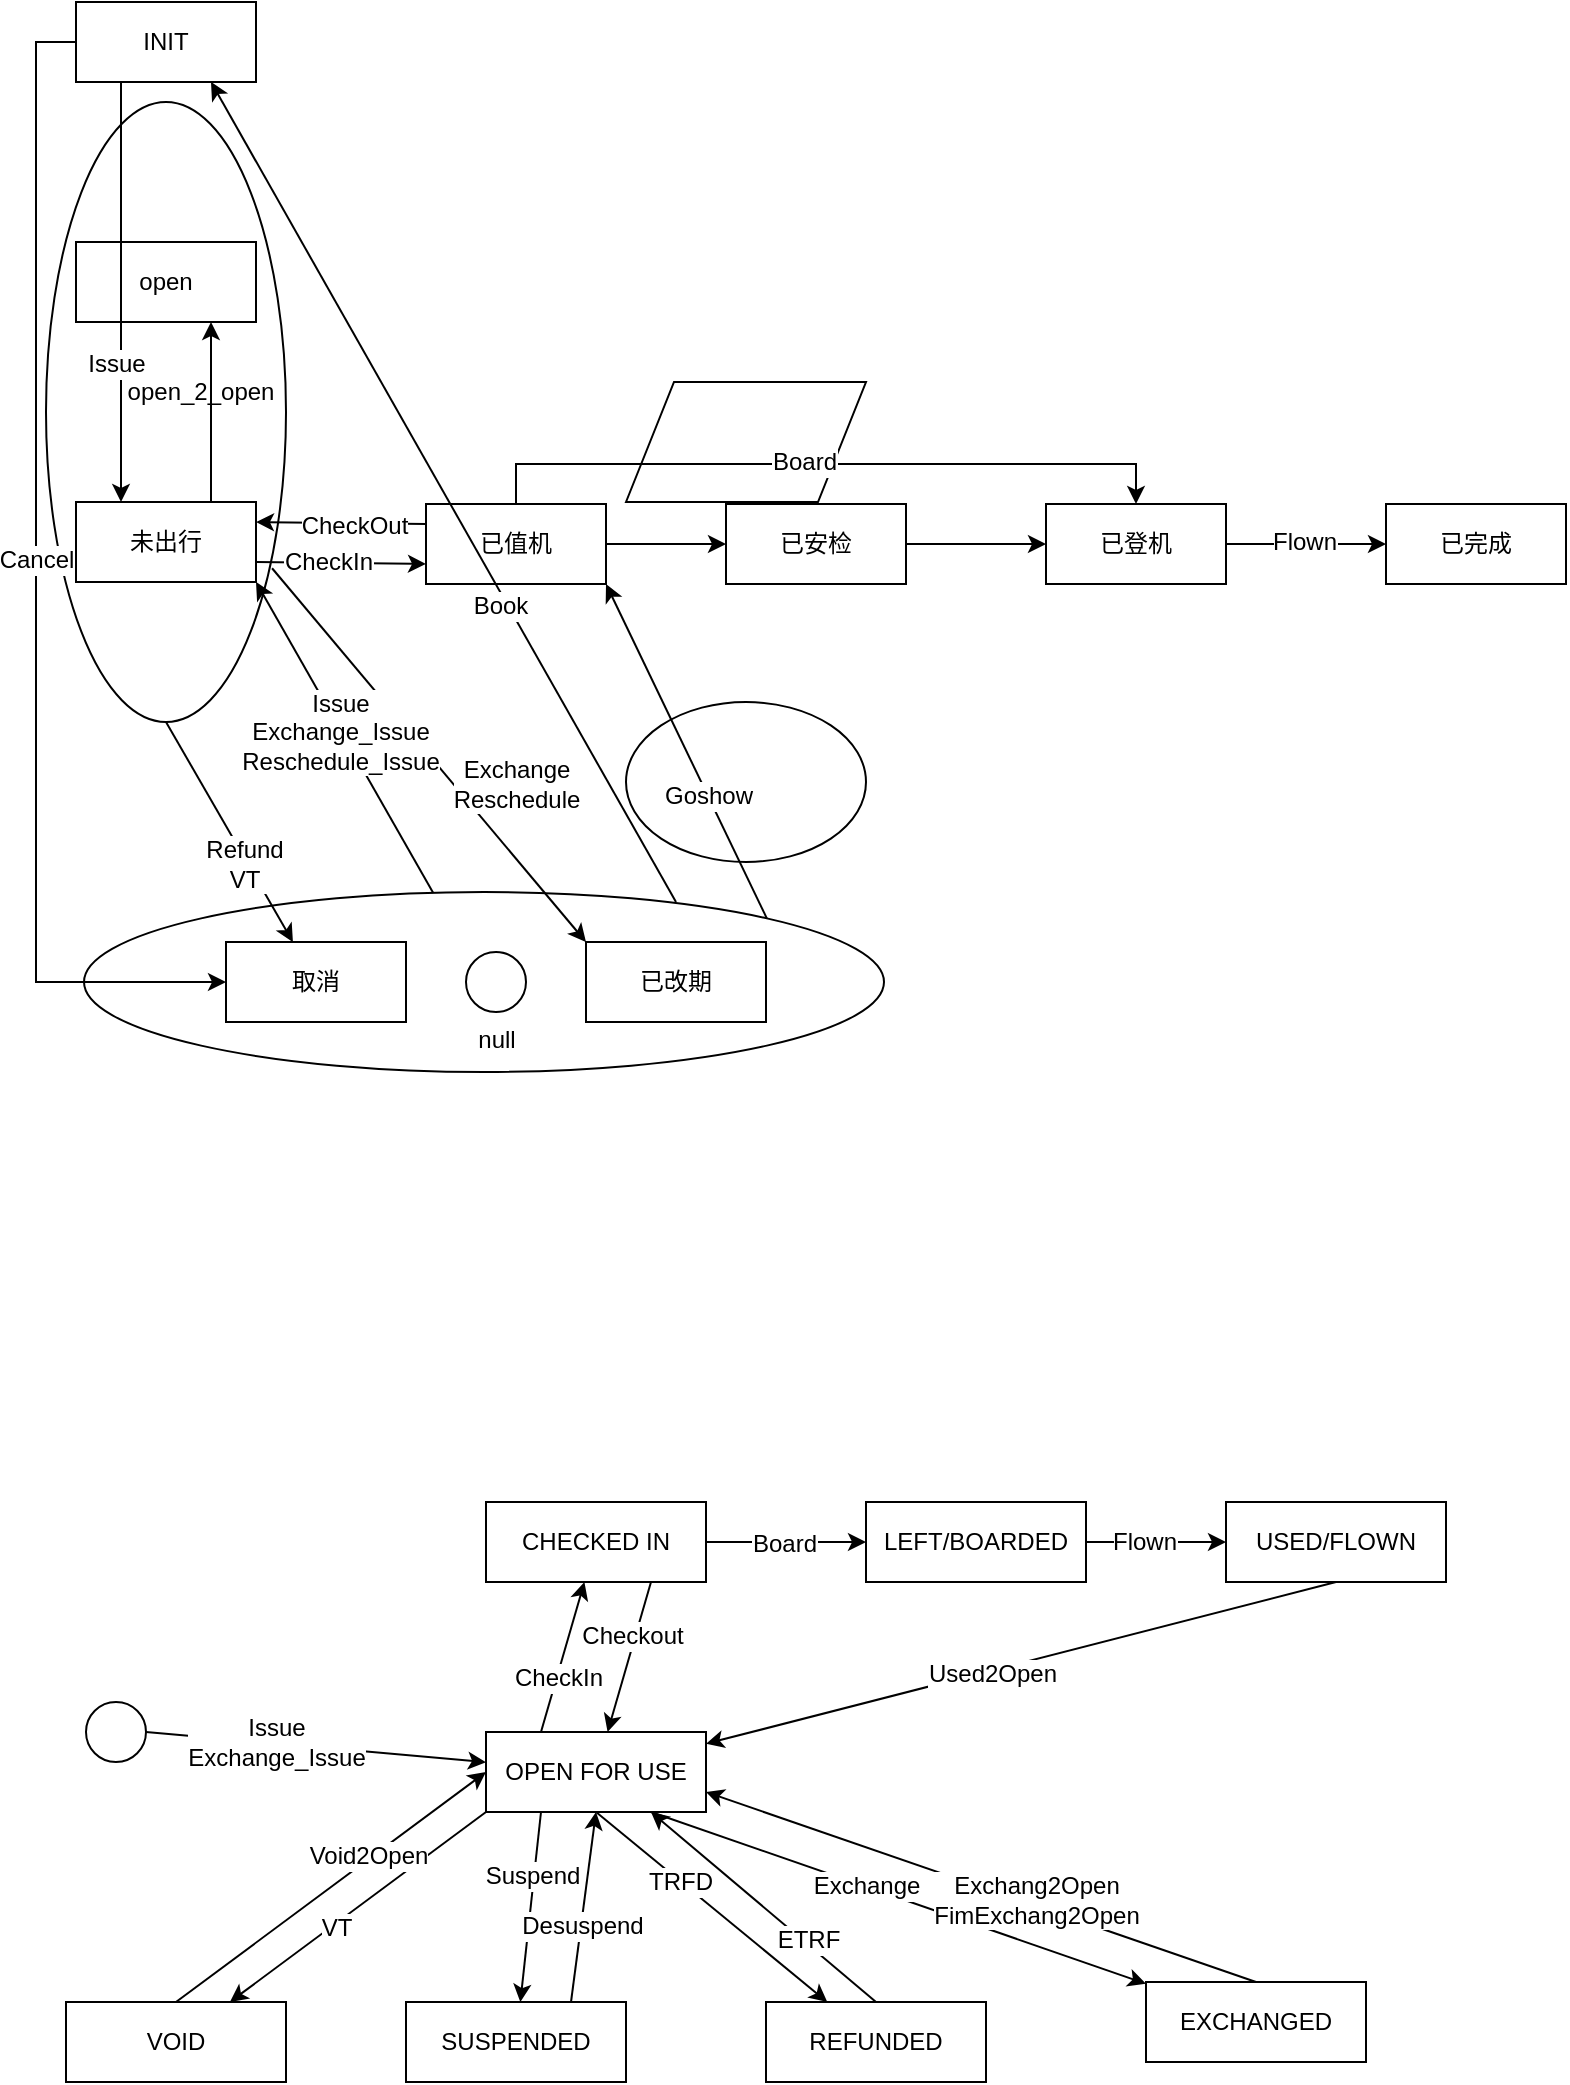 <mxfile version="12.9.12" type="github">
  <diagram id="PpszG00AYcBwAS-TWwrU" name="第 1 页">
    <mxGraphModel dx="866" dy="490" grid="1" gridSize="10" guides="1" tooltips="1" connect="1" arrows="1" fold="1" page="1" pageScale="1" pageWidth="827" pageHeight="1169" math="0" shadow="0">
      <root>
        <mxCell id="0" />
        <mxCell id="1" parent="0" />
        <mxCell id="aje6c--E1sh8Vu_5zINw-1" value="" style="ellipse;whiteSpace=wrap;html=1;" parent="1" vertex="1">
          <mxGeometry x="350" y="370" width="120" height="80" as="geometry" />
        </mxCell>
        <mxCell id="aje6c--E1sh8Vu_5zINw-2" value="" style="shape=parallelogram;perimeter=parallelogramPerimeter;whiteSpace=wrap;html=1;" parent="1" vertex="1">
          <mxGeometry x="350" y="210" width="120" height="60" as="geometry" />
        </mxCell>
        <mxCell id="kT07C-QWwssLQDsZ9dNo-1" value="" style="ellipse;whiteSpace=wrap;html=1;" vertex="1" parent="1">
          <mxGeometry x="60" y="70" width="120" height="310" as="geometry" />
        </mxCell>
        <mxCell id="kT07C-QWwssLQDsZ9dNo-2" style="edgeStyle=none;rounded=0;orthogonalLoop=1;jettySize=auto;html=1;exitX=1;exitY=0;exitDx=0;exitDy=0;entryX=1;entryY=1;entryDx=0;entryDy=0;" edge="1" parent="1" source="kT07C-QWwssLQDsZ9dNo-4" target="kT07C-QWwssLQDsZ9dNo-17">
          <mxGeometry relative="1" as="geometry" />
        </mxCell>
        <mxCell id="kT07C-QWwssLQDsZ9dNo-3" value="Goshow" style="text;html=1;align=center;verticalAlign=middle;resizable=0;points=[];labelBackgroundColor=#ffffff;" vertex="1" connectable="0" parent="kT07C-QWwssLQDsZ9dNo-2">
          <mxGeometry x="-0.265" relative="1" as="geometry">
            <mxPoint as="offset" />
          </mxGeometry>
        </mxCell>
        <mxCell id="kT07C-QWwssLQDsZ9dNo-4" value="" style="ellipse;whiteSpace=wrap;html=1;" vertex="1" parent="1">
          <mxGeometry x="79" y="465" width="400" height="90" as="geometry" />
        </mxCell>
        <mxCell id="kT07C-QWwssLQDsZ9dNo-5" style="edgeStyle=none;rounded=0;orthogonalLoop=1;jettySize=auto;html=1;exitX=0.5;exitY=1;exitDx=0;exitDy=0;" edge="1" parent="1" source="kT07C-QWwssLQDsZ9dNo-1" target="kT07C-QWwssLQDsZ9dNo-26">
          <mxGeometry relative="1" as="geometry" />
        </mxCell>
        <mxCell id="kT07C-QWwssLQDsZ9dNo-6" value="Refund&lt;br&gt;VT" style="text;html=1;align=center;verticalAlign=middle;resizable=0;points=[];labelBackgroundColor=#ffffff;" vertex="1" connectable="0" parent="kT07C-QWwssLQDsZ9dNo-5">
          <mxGeometry x="0.297" relative="1" as="geometry">
            <mxPoint x="-2" y="-1" as="offset" />
          </mxGeometry>
        </mxCell>
        <mxCell id="kT07C-QWwssLQDsZ9dNo-7" style="edgeStyle=none;rounded=0;orthogonalLoop=1;jettySize=auto;html=1;entryX=0;entryY=0.75;entryDx=0;entryDy=0;exitX=1;exitY=0.75;exitDx=0;exitDy=0;" edge="1" parent="1" source="kT07C-QWwssLQDsZ9dNo-11" target="kT07C-QWwssLQDsZ9dNo-17">
          <mxGeometry relative="1" as="geometry">
            <mxPoint x="170" y="301" as="sourcePoint" />
          </mxGeometry>
        </mxCell>
        <mxCell id="kT07C-QWwssLQDsZ9dNo-8" value="CheckIn" style="text;html=1;align=center;verticalAlign=middle;resizable=0;points=[];labelBackgroundColor=#ffffff;" vertex="1" connectable="0" parent="kT07C-QWwssLQDsZ9dNo-7">
          <mxGeometry x="-0.486" y="1" relative="1" as="geometry">
            <mxPoint x="14" as="offset" />
          </mxGeometry>
        </mxCell>
        <mxCell id="kT07C-QWwssLQDsZ9dNo-9" style="edgeStyle=none;rounded=0;orthogonalLoop=1;jettySize=auto;html=1;exitX=0.942;exitY=0.752;exitDx=0;exitDy=0;entryX=0;entryY=0;entryDx=0;entryDy=0;exitPerimeter=0;" edge="1" parent="1" source="kT07C-QWwssLQDsZ9dNo-1" target="kT07C-QWwssLQDsZ9dNo-66">
          <mxGeometry relative="1" as="geometry" />
        </mxCell>
        <mxCell id="kT07C-QWwssLQDsZ9dNo-10" value="Exchange&lt;br&gt;Reschedule" style="text;html=1;align=center;verticalAlign=middle;resizable=0;points=[];labelBackgroundColor=#ffffff;" vertex="1" connectable="0" parent="kT07C-QWwssLQDsZ9dNo-9">
          <mxGeometry x="-0.229" relative="1" as="geometry">
            <mxPoint x="61.04" y="35.98" as="offset" />
          </mxGeometry>
        </mxCell>
        <mxCell id="kT07C-QWwssLQDsZ9dNo-11" value="未出行" style="rounded=0;whiteSpace=wrap;html=1;fillColor=none;" vertex="1" parent="1">
          <mxGeometry x="75" y="270" width="90" height="40" as="geometry" />
        </mxCell>
        <mxCell id="kT07C-QWwssLQDsZ9dNo-12" value="" style="edgeStyle=orthogonalEdgeStyle;rounded=0;orthogonalLoop=1;jettySize=auto;html=1;" edge="1" parent="1" source="kT07C-QWwssLQDsZ9dNo-17" target="kT07C-QWwssLQDsZ9dNo-19">
          <mxGeometry relative="1" as="geometry" />
        </mxCell>
        <mxCell id="kT07C-QWwssLQDsZ9dNo-13" style="edgeStyle=orthogonalEdgeStyle;rounded=0;orthogonalLoop=1;jettySize=auto;html=1;exitX=0.5;exitY=0;exitDx=0;exitDy=0;entryX=0.5;entryY=0;entryDx=0;entryDy=0;" edge="1" parent="1" source="kT07C-QWwssLQDsZ9dNo-17" target="kT07C-QWwssLQDsZ9dNo-22">
          <mxGeometry relative="1" as="geometry" />
        </mxCell>
        <mxCell id="kT07C-QWwssLQDsZ9dNo-14" value="Board" style="text;html=1;align=center;verticalAlign=middle;resizable=0;points=[];labelBackgroundColor=#ffffff;" vertex="1" connectable="0" parent="kT07C-QWwssLQDsZ9dNo-13">
          <mxGeometry x="-0.206" relative="1" as="geometry">
            <mxPoint x="25" y="-1" as="offset" />
          </mxGeometry>
        </mxCell>
        <mxCell id="kT07C-QWwssLQDsZ9dNo-15" style="edgeStyle=none;rounded=0;orthogonalLoop=1;jettySize=auto;html=1;exitX=0;exitY=0.25;exitDx=0;exitDy=0;entryX=1;entryY=0.25;entryDx=0;entryDy=0;" edge="1" parent="1" source="kT07C-QWwssLQDsZ9dNo-17" target="kT07C-QWwssLQDsZ9dNo-11">
          <mxGeometry relative="1" as="geometry" />
        </mxCell>
        <mxCell id="kT07C-QWwssLQDsZ9dNo-16" value="CheckOut" style="text;html=1;align=center;verticalAlign=middle;resizable=0;points=[];labelBackgroundColor=#ffffff;" vertex="1" connectable="0" parent="kT07C-QWwssLQDsZ9dNo-15">
          <mxGeometry x="-0.4" y="3" relative="1" as="geometry">
            <mxPoint x="-11" y="-2" as="offset" />
          </mxGeometry>
        </mxCell>
        <mxCell id="kT07C-QWwssLQDsZ9dNo-17" value="已值机" style="rounded=0;whiteSpace=wrap;html=1;fillColor=none;" vertex="1" parent="1">
          <mxGeometry x="250" y="271" width="90" height="40" as="geometry" />
        </mxCell>
        <mxCell id="kT07C-QWwssLQDsZ9dNo-18" value="" style="edgeStyle=orthogonalEdgeStyle;rounded=0;orthogonalLoop=1;jettySize=auto;html=1;" edge="1" parent="1" source="kT07C-QWwssLQDsZ9dNo-19" target="kT07C-QWwssLQDsZ9dNo-22">
          <mxGeometry relative="1" as="geometry" />
        </mxCell>
        <mxCell id="kT07C-QWwssLQDsZ9dNo-19" value="已安检" style="rounded=0;whiteSpace=wrap;html=1;fillColor=none;" vertex="1" parent="1">
          <mxGeometry x="400" y="271" width="90" height="40" as="geometry" />
        </mxCell>
        <mxCell id="kT07C-QWwssLQDsZ9dNo-20" value="" style="edgeStyle=orthogonalEdgeStyle;rounded=0;orthogonalLoop=1;jettySize=auto;html=1;" edge="1" parent="1" source="kT07C-QWwssLQDsZ9dNo-22" target="kT07C-QWwssLQDsZ9dNo-23">
          <mxGeometry relative="1" as="geometry" />
        </mxCell>
        <mxCell id="kT07C-QWwssLQDsZ9dNo-21" value="Flown" style="text;html=1;align=center;verticalAlign=middle;resizable=0;points=[];labelBackgroundColor=#ffffff;" vertex="1" connectable="0" parent="kT07C-QWwssLQDsZ9dNo-20">
          <mxGeometry x="-0.456" y="1" relative="1" as="geometry">
            <mxPoint x="17" as="offset" />
          </mxGeometry>
        </mxCell>
        <mxCell id="kT07C-QWwssLQDsZ9dNo-22" value="已登机" style="rounded=0;whiteSpace=wrap;html=1;fillColor=none;" vertex="1" parent="1">
          <mxGeometry x="560" y="271" width="90" height="40" as="geometry" />
        </mxCell>
        <mxCell id="kT07C-QWwssLQDsZ9dNo-23" value="已完成" style="rounded=0;whiteSpace=wrap;html=1;fillColor=none;" vertex="1" parent="1">
          <mxGeometry x="730" y="271" width="90" height="40" as="geometry" />
        </mxCell>
        <mxCell id="kT07C-QWwssLQDsZ9dNo-24" style="edgeStyle=none;rounded=0;orthogonalLoop=1;jettySize=auto;html=1;entryX=0.75;entryY=1;entryDx=0;entryDy=0;" edge="1" parent="1" target="kT07C-QWwssLQDsZ9dNo-71">
          <mxGeometry relative="1" as="geometry">
            <mxPoint x="375" y="470" as="sourcePoint" />
          </mxGeometry>
        </mxCell>
        <mxCell id="kT07C-QWwssLQDsZ9dNo-25" value="Book" style="text;html=1;align=center;verticalAlign=middle;resizable=0;points=[];labelBackgroundColor=#ffffff;" vertex="1" connectable="0" parent="kT07C-QWwssLQDsZ9dNo-24">
          <mxGeometry x="-0.341" y="1" relative="1" as="geometry">
            <mxPoint x="-10.91" y="-13.44" as="offset" />
          </mxGeometry>
        </mxCell>
        <mxCell id="kT07C-QWwssLQDsZ9dNo-26" value="取消" style="rounded=0;whiteSpace=wrap;html=1;fillColor=none;" vertex="1" parent="1">
          <mxGeometry x="150" y="490" width="90" height="40" as="geometry" />
        </mxCell>
        <mxCell id="kT07C-QWwssLQDsZ9dNo-27" style="edgeStyle=none;rounded=0;orthogonalLoop=1;jettySize=auto;html=1;exitX=0.25;exitY=0;exitDx=0;exitDy=0;" edge="1" parent="1" source="kT07C-QWwssLQDsZ9dNo-37" target="kT07C-QWwssLQDsZ9dNo-42">
          <mxGeometry relative="1" as="geometry" />
        </mxCell>
        <mxCell id="kT07C-QWwssLQDsZ9dNo-28" value="CheckIn" style="text;html=1;align=center;verticalAlign=middle;resizable=0;points=[];labelBackgroundColor=#ffffff;" vertex="1" connectable="0" parent="kT07C-QWwssLQDsZ9dNo-27">
          <mxGeometry x="-0.282" relative="1" as="geometry">
            <mxPoint as="offset" />
          </mxGeometry>
        </mxCell>
        <mxCell id="kT07C-QWwssLQDsZ9dNo-29" style="edgeStyle=none;rounded=0;orthogonalLoop=1;jettySize=auto;html=1;exitX=0;exitY=1;exitDx=0;exitDy=0;" edge="1" parent="1" source="kT07C-QWwssLQDsZ9dNo-37" target="kT07C-QWwssLQDsZ9dNo-51">
          <mxGeometry relative="1" as="geometry" />
        </mxCell>
        <mxCell id="kT07C-QWwssLQDsZ9dNo-30" value="VT" style="text;html=1;align=center;verticalAlign=middle;resizable=0;points=[];labelBackgroundColor=#ffffff;" vertex="1" connectable="0" parent="kT07C-QWwssLQDsZ9dNo-29">
          <mxGeometry x="0.189" y="2" relative="1" as="geometry">
            <mxPoint as="offset" />
          </mxGeometry>
        </mxCell>
        <mxCell id="kT07C-QWwssLQDsZ9dNo-31" style="edgeStyle=none;rounded=0;orthogonalLoop=1;jettySize=auto;html=1;exitX=0.75;exitY=1;exitDx=0;exitDy=0;" edge="1" parent="1" source="kT07C-QWwssLQDsZ9dNo-37" target="kT07C-QWwssLQDsZ9dNo-60">
          <mxGeometry relative="1" as="geometry" />
        </mxCell>
        <mxCell id="kT07C-QWwssLQDsZ9dNo-32" value="Exchange" style="text;html=1;align=center;verticalAlign=middle;resizable=0;points=[];labelBackgroundColor=#ffffff;" vertex="1" connectable="0" parent="kT07C-QWwssLQDsZ9dNo-31">
          <mxGeometry x="-0.132" relative="1" as="geometry">
            <mxPoint as="offset" />
          </mxGeometry>
        </mxCell>
        <mxCell id="kT07C-QWwssLQDsZ9dNo-33" style="edgeStyle=none;rounded=0;orthogonalLoop=1;jettySize=auto;html=1;exitX=0.25;exitY=1;exitDx=0;exitDy=0;" edge="1" parent="1" source="kT07C-QWwssLQDsZ9dNo-37" target="kT07C-QWwssLQDsZ9dNo-54">
          <mxGeometry relative="1" as="geometry" />
        </mxCell>
        <mxCell id="kT07C-QWwssLQDsZ9dNo-34" value="Suspend" style="text;html=1;align=center;verticalAlign=middle;resizable=0;points=[];labelBackgroundColor=#ffffff;" vertex="1" connectable="0" parent="kT07C-QWwssLQDsZ9dNo-33">
          <mxGeometry x="-0.324" y="-1" relative="1" as="geometry">
            <mxPoint as="offset" />
          </mxGeometry>
        </mxCell>
        <mxCell id="kT07C-QWwssLQDsZ9dNo-35" style="edgeStyle=none;rounded=0;orthogonalLoop=1;jettySize=auto;html=1;exitX=0.5;exitY=1;exitDx=0;exitDy=0;" edge="1" parent="1" source="kT07C-QWwssLQDsZ9dNo-37" target="kT07C-QWwssLQDsZ9dNo-57">
          <mxGeometry relative="1" as="geometry" />
        </mxCell>
        <mxCell id="kT07C-QWwssLQDsZ9dNo-36" value="TRFD" style="text;html=1;align=center;verticalAlign=middle;resizable=0;points=[];labelBackgroundColor=#ffffff;" vertex="1" connectable="0" parent="kT07C-QWwssLQDsZ9dNo-35">
          <mxGeometry x="-0.269" relative="1" as="geometry">
            <mxPoint as="offset" />
          </mxGeometry>
        </mxCell>
        <mxCell id="kT07C-QWwssLQDsZ9dNo-37" value="OPEN FOR USE" style="rounded=0;whiteSpace=wrap;html=1;fillColor=none;" vertex="1" parent="1">
          <mxGeometry x="280" y="885" width="110" height="40" as="geometry" />
        </mxCell>
        <mxCell id="kT07C-QWwssLQDsZ9dNo-38" style="edgeStyle=none;rounded=0;orthogonalLoop=1;jettySize=auto;html=1;exitX=1;exitY=0.5;exitDx=0;exitDy=0;" edge="1" parent="1" source="kT07C-QWwssLQDsZ9dNo-42" target="kT07C-QWwssLQDsZ9dNo-45">
          <mxGeometry relative="1" as="geometry" />
        </mxCell>
        <mxCell id="kT07C-QWwssLQDsZ9dNo-39" value="Board" style="text;html=1;align=center;verticalAlign=middle;resizable=0;points=[];labelBackgroundColor=#ffffff;" vertex="1" connectable="0" parent="kT07C-QWwssLQDsZ9dNo-38">
          <mxGeometry x="-0.4" y="-2" relative="1" as="geometry">
            <mxPoint x="15" y="-1" as="offset" />
          </mxGeometry>
        </mxCell>
        <mxCell id="kT07C-QWwssLQDsZ9dNo-40" style="edgeStyle=none;rounded=0;orthogonalLoop=1;jettySize=auto;html=1;exitX=0.75;exitY=1;exitDx=0;exitDy=0;" edge="1" parent="1" source="kT07C-QWwssLQDsZ9dNo-42" target="kT07C-QWwssLQDsZ9dNo-37">
          <mxGeometry relative="1" as="geometry" />
        </mxCell>
        <mxCell id="kT07C-QWwssLQDsZ9dNo-41" value="Checkout" style="text;html=1;align=center;verticalAlign=middle;resizable=0;points=[];labelBackgroundColor=#ffffff;" vertex="1" connectable="0" parent="kT07C-QWwssLQDsZ9dNo-40">
          <mxGeometry x="-0.268" y="-2" relative="1" as="geometry">
            <mxPoint as="offset" />
          </mxGeometry>
        </mxCell>
        <mxCell id="kT07C-QWwssLQDsZ9dNo-42" value="CHECKED IN" style="rounded=0;whiteSpace=wrap;html=1;fillColor=none;" vertex="1" parent="1">
          <mxGeometry x="280" y="770" width="110" height="40" as="geometry" />
        </mxCell>
        <mxCell id="kT07C-QWwssLQDsZ9dNo-43" style="edgeStyle=none;rounded=0;orthogonalLoop=1;jettySize=auto;html=1;exitX=1;exitY=0.5;exitDx=0;exitDy=0;" edge="1" parent="1" source="kT07C-QWwssLQDsZ9dNo-45" target="kT07C-QWwssLQDsZ9dNo-48">
          <mxGeometry relative="1" as="geometry" />
        </mxCell>
        <mxCell id="kT07C-QWwssLQDsZ9dNo-44" value="Flown" style="text;html=1;align=center;verticalAlign=middle;resizable=0;points=[];labelBackgroundColor=#ffffff;" vertex="1" connectable="0" parent="kT07C-QWwssLQDsZ9dNo-43">
          <mxGeometry x="-0.286" relative="1" as="geometry">
            <mxPoint x="4" as="offset" />
          </mxGeometry>
        </mxCell>
        <mxCell id="kT07C-QWwssLQDsZ9dNo-45" value="LEFT/BOARDED" style="rounded=0;whiteSpace=wrap;html=1;fillColor=none;" vertex="1" parent="1">
          <mxGeometry x="470" y="770" width="110" height="40" as="geometry" />
        </mxCell>
        <mxCell id="kT07C-QWwssLQDsZ9dNo-46" style="edgeStyle=none;rounded=0;orthogonalLoop=1;jettySize=auto;html=1;exitX=0.5;exitY=1;exitDx=0;exitDy=0;" edge="1" parent="1" source="kT07C-QWwssLQDsZ9dNo-48" target="kT07C-QWwssLQDsZ9dNo-37">
          <mxGeometry relative="1" as="geometry" />
        </mxCell>
        <mxCell id="kT07C-QWwssLQDsZ9dNo-47" value="Used2Open" style="text;html=1;align=center;verticalAlign=middle;resizable=0;points=[];labelBackgroundColor=#ffffff;" vertex="1" connectable="0" parent="kT07C-QWwssLQDsZ9dNo-46">
          <mxGeometry x="0.095" y="2" relative="1" as="geometry">
            <mxPoint as="offset" />
          </mxGeometry>
        </mxCell>
        <mxCell id="kT07C-QWwssLQDsZ9dNo-48" value="USED/FLOWN" style="rounded=0;whiteSpace=wrap;html=1;fillColor=none;" vertex="1" parent="1">
          <mxGeometry x="650" y="770" width="110" height="40" as="geometry" />
        </mxCell>
        <mxCell id="kT07C-QWwssLQDsZ9dNo-49" style="edgeStyle=none;rounded=0;orthogonalLoop=1;jettySize=auto;html=1;exitX=0.5;exitY=0;exitDx=0;exitDy=0;entryX=0;entryY=0.5;entryDx=0;entryDy=0;" edge="1" parent="1" source="kT07C-QWwssLQDsZ9dNo-51" target="kT07C-QWwssLQDsZ9dNo-37">
          <mxGeometry relative="1" as="geometry" />
        </mxCell>
        <mxCell id="kT07C-QWwssLQDsZ9dNo-50" value="Void2Open" style="text;html=1;align=center;verticalAlign=middle;resizable=0;points=[];labelBackgroundColor=#ffffff;" vertex="1" connectable="0" parent="kT07C-QWwssLQDsZ9dNo-49">
          <mxGeometry x="0.256" y="2" relative="1" as="geometry">
            <mxPoint as="offset" />
          </mxGeometry>
        </mxCell>
        <mxCell id="kT07C-QWwssLQDsZ9dNo-51" value="VOID" style="rounded=0;whiteSpace=wrap;html=1;fillColor=none;" vertex="1" parent="1">
          <mxGeometry x="70" y="1020" width="110" height="40" as="geometry" />
        </mxCell>
        <mxCell id="kT07C-QWwssLQDsZ9dNo-52" style="edgeStyle=none;rounded=0;orthogonalLoop=1;jettySize=auto;html=1;exitX=0.75;exitY=0;exitDx=0;exitDy=0;entryX=0.5;entryY=1;entryDx=0;entryDy=0;" edge="1" parent="1" source="kT07C-QWwssLQDsZ9dNo-54" target="kT07C-QWwssLQDsZ9dNo-37">
          <mxGeometry relative="1" as="geometry" />
        </mxCell>
        <mxCell id="kT07C-QWwssLQDsZ9dNo-53" value="Desuspend" style="text;html=1;align=center;verticalAlign=middle;resizable=0;points=[];labelBackgroundColor=#ffffff;" vertex="1" connectable="0" parent="kT07C-QWwssLQDsZ9dNo-52">
          <mxGeometry x="-0.201" relative="1" as="geometry">
            <mxPoint as="offset" />
          </mxGeometry>
        </mxCell>
        <mxCell id="kT07C-QWwssLQDsZ9dNo-54" value="SUSPENDED" style="rounded=0;whiteSpace=wrap;html=1;fillColor=none;" vertex="1" parent="1">
          <mxGeometry x="240" y="1020" width="110" height="40" as="geometry" />
        </mxCell>
        <mxCell id="kT07C-QWwssLQDsZ9dNo-55" style="edgeStyle=none;rounded=0;orthogonalLoop=1;jettySize=auto;html=1;exitX=0.5;exitY=0;exitDx=0;exitDy=0;entryX=0.75;entryY=1;entryDx=0;entryDy=0;" edge="1" parent="1" source="kT07C-QWwssLQDsZ9dNo-57" target="kT07C-QWwssLQDsZ9dNo-37">
          <mxGeometry relative="1" as="geometry" />
        </mxCell>
        <mxCell id="kT07C-QWwssLQDsZ9dNo-56" value="ETRF" style="text;html=1;align=center;verticalAlign=middle;resizable=0;points=[];labelBackgroundColor=#ffffff;" vertex="1" connectable="0" parent="kT07C-QWwssLQDsZ9dNo-55">
          <mxGeometry x="-0.376" y="-2" relative="1" as="geometry">
            <mxPoint as="offset" />
          </mxGeometry>
        </mxCell>
        <mxCell id="kT07C-QWwssLQDsZ9dNo-57" value="REFUNDED" style="rounded=0;whiteSpace=wrap;html=1;fillColor=none;" vertex="1" parent="1">
          <mxGeometry x="420" y="1020" width="110" height="40" as="geometry" />
        </mxCell>
        <mxCell id="kT07C-QWwssLQDsZ9dNo-58" style="edgeStyle=none;rounded=0;orthogonalLoop=1;jettySize=auto;html=1;exitX=0.5;exitY=0;exitDx=0;exitDy=0;entryX=1;entryY=0.75;entryDx=0;entryDy=0;" edge="1" parent="1" source="kT07C-QWwssLQDsZ9dNo-60" target="kT07C-QWwssLQDsZ9dNo-37">
          <mxGeometry relative="1" as="geometry" />
        </mxCell>
        <mxCell id="kT07C-QWwssLQDsZ9dNo-59" value="Exchang2Open&lt;br&gt;FimExchang2Open" style="text;html=1;align=center;verticalAlign=middle;resizable=0;points=[];labelBackgroundColor=#ffffff;" vertex="1" connectable="0" parent="kT07C-QWwssLQDsZ9dNo-58">
          <mxGeometry x="-0.096" y="2" relative="1" as="geometry">
            <mxPoint x="15" as="offset" />
          </mxGeometry>
        </mxCell>
        <mxCell id="kT07C-QWwssLQDsZ9dNo-60" value="EXCHANGED" style="rounded=0;whiteSpace=wrap;html=1;fillColor=none;" vertex="1" parent="1">
          <mxGeometry x="610" y="1010" width="110" height="40" as="geometry" />
        </mxCell>
        <mxCell id="kT07C-QWwssLQDsZ9dNo-61" style="edgeStyle=none;rounded=0;orthogonalLoop=1;jettySize=auto;html=1;exitX=1;exitY=0.5;exitDx=0;exitDy=0;" edge="1" parent="1" source="kT07C-QWwssLQDsZ9dNo-63" target="kT07C-QWwssLQDsZ9dNo-37">
          <mxGeometry relative="1" as="geometry" />
        </mxCell>
        <mxCell id="kT07C-QWwssLQDsZ9dNo-62" value="Issue&lt;br&gt;Exchange_Issue" style="text;html=1;align=center;verticalAlign=middle;resizable=0;points=[];labelBackgroundColor=#ffffff;" vertex="1" connectable="0" parent="kT07C-QWwssLQDsZ9dNo-61">
          <mxGeometry x="-0.236" y="1" relative="1" as="geometry">
            <mxPoint as="offset" />
          </mxGeometry>
        </mxCell>
        <mxCell id="kT07C-QWwssLQDsZ9dNo-63" value="" style="shape=mxgraph.bpmn.shape;html=1;verticalLabelPosition=bottom;labelBackgroundColor=#ffffff;verticalAlign=top;align=center;perimeter=ellipsePerimeter;outlineConnect=0;outline=standard;symbol=general;" vertex="1" parent="1">
          <mxGeometry x="80" y="870" width="30" height="30" as="geometry" />
        </mxCell>
        <mxCell id="kT07C-QWwssLQDsZ9dNo-64" style="edgeStyle=none;rounded=0;orthogonalLoop=1;jettySize=auto;html=1;entryX=1;entryY=1;entryDx=0;entryDy=0;" edge="1" parent="1" source="kT07C-QWwssLQDsZ9dNo-4" target="kT07C-QWwssLQDsZ9dNo-11">
          <mxGeometry relative="1" as="geometry" />
        </mxCell>
        <mxCell id="kT07C-QWwssLQDsZ9dNo-65" value="Issue&lt;br&gt;Exchange_Issue&lt;br&gt;Reschedule_Issue" style="text;html=1;align=center;verticalAlign=middle;resizable=0;points=[];labelBackgroundColor=#ffffff;" vertex="1" connectable="0" parent="kT07C-QWwssLQDsZ9dNo-64">
          <mxGeometry x="-0.275" y="2" relative="1" as="geometry">
            <mxPoint x="-13.35" y="-25.09" as="offset" />
          </mxGeometry>
        </mxCell>
        <mxCell id="kT07C-QWwssLQDsZ9dNo-66" value="已改期" style="rounded=0;whiteSpace=wrap;html=1;fillColor=none;" vertex="1" parent="1">
          <mxGeometry x="330" y="490" width="90" height="40" as="geometry" />
        </mxCell>
        <mxCell id="kT07C-QWwssLQDsZ9dNo-67" style="edgeStyle=orthogonalEdgeStyle;rounded=0;orthogonalLoop=1;jettySize=auto;html=1;exitX=0.25;exitY=1;exitDx=0;exitDy=0;entryX=0.25;entryY=0;entryDx=0;entryDy=0;" edge="1" parent="1" source="kT07C-QWwssLQDsZ9dNo-71" target="kT07C-QWwssLQDsZ9dNo-11">
          <mxGeometry relative="1" as="geometry" />
        </mxCell>
        <mxCell id="kT07C-QWwssLQDsZ9dNo-68" value="Issue" style="text;html=1;align=center;verticalAlign=middle;resizable=0;points=[];labelBackgroundColor=#ffffff;" vertex="1" connectable="0" parent="kT07C-QWwssLQDsZ9dNo-67">
          <mxGeometry x="0.347" y="4" relative="1" as="geometry">
            <mxPoint x="-6.5" y="-1" as="offset" />
          </mxGeometry>
        </mxCell>
        <mxCell id="kT07C-QWwssLQDsZ9dNo-69" style="edgeStyle=orthogonalEdgeStyle;rounded=0;orthogonalLoop=1;jettySize=auto;html=1;exitX=0;exitY=0.5;exitDx=0;exitDy=0;entryX=0;entryY=0.5;entryDx=0;entryDy=0;" edge="1" parent="1" source="kT07C-QWwssLQDsZ9dNo-71" target="kT07C-QWwssLQDsZ9dNo-26">
          <mxGeometry relative="1" as="geometry" />
        </mxCell>
        <mxCell id="kT07C-QWwssLQDsZ9dNo-70" value="Cancel" style="text;html=1;align=center;verticalAlign=middle;resizable=0;points=[];labelBackgroundColor=#ffffff;" vertex="1" connectable="0" parent="kT07C-QWwssLQDsZ9dNo-69">
          <mxGeometry x="-0.047" relative="1" as="geometry">
            <mxPoint as="offset" />
          </mxGeometry>
        </mxCell>
        <mxCell id="kT07C-QWwssLQDsZ9dNo-71" value="INIT" style="rounded=0;whiteSpace=wrap;html=1;fillColor=none;" vertex="1" parent="1">
          <mxGeometry x="75" y="20" width="90" height="40" as="geometry" />
        </mxCell>
        <mxCell id="kT07C-QWwssLQDsZ9dNo-72" value="null" style="shape=mxgraph.bpmn.shape;html=1;verticalLabelPosition=bottom;labelBackgroundColor=#ffffff;verticalAlign=top;align=center;perimeter=ellipsePerimeter;outlineConnect=0;outline=standard;symbol=general;" vertex="1" parent="1">
          <mxGeometry x="270" y="495" width="30" height="30" as="geometry" />
        </mxCell>
        <mxCell id="kT07C-QWwssLQDsZ9dNo-73" value="open_2_open" style="text;html=1;align=center;verticalAlign=middle;resizable=0;points=[];labelBackgroundColor=#ffffff;" vertex="1" connectable="0" parent="1">
          <mxGeometry x="140" y="229" as="geometry">
            <mxPoint x="-3" y="-14" as="offset" />
          </mxGeometry>
        </mxCell>
        <mxCell id="kT07C-QWwssLQDsZ9dNo-74" value="open" style="rounded=0;whiteSpace=wrap;html=1;fillColor=none;" vertex="1" parent="1">
          <mxGeometry x="75" y="140" width="90" height="40" as="geometry" />
        </mxCell>
        <mxCell id="kT07C-QWwssLQDsZ9dNo-75" style="edgeStyle=orthogonalEdgeStyle;rounded=0;orthogonalLoop=1;jettySize=auto;html=1;exitX=0.75;exitY=0;exitDx=0;exitDy=0;entryX=0.75;entryY=1;entryDx=0;entryDy=0;" edge="1" parent="1" source="kT07C-QWwssLQDsZ9dNo-11" target="kT07C-QWwssLQDsZ9dNo-74">
          <mxGeometry relative="1" as="geometry">
            <mxPoint x="142.5" y="270" as="sourcePoint" />
            <mxPoint x="142.5" y="60" as="targetPoint" />
          </mxGeometry>
        </mxCell>
      </root>
    </mxGraphModel>
  </diagram>
</mxfile>
